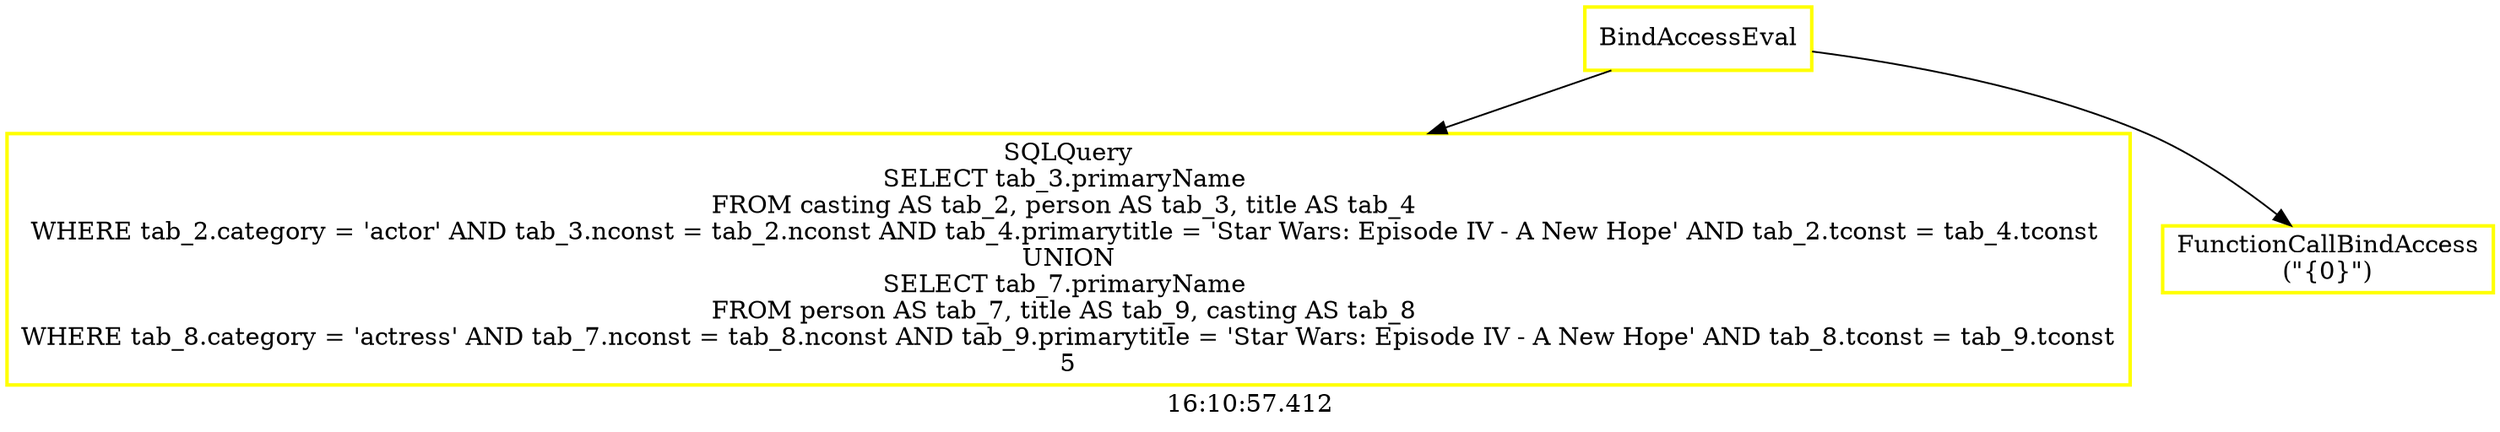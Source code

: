 digraph  g{ graph[label = "16:10:57.412"]
node [shape=rectangle, color=black, fontcolor=black, style=bold] edge [color=black] 0 [label="BindAccessEval", color = yellow] ; 
1 [label="SQLQuery
SELECT tab_3.primaryName 
FROM casting AS tab_2, person AS tab_3, title AS tab_4 
WHERE tab_2.category = 'actor' AND tab_3.nconst = tab_2.nconst AND tab_4.primarytitle = 'Star Wars: Episode IV - A New Hope' AND tab_2.tconst = tab_4.tconst 
UNION
SELECT tab_7.primaryName 
FROM person AS tab_7, title AS tab_9, casting AS tab_8 
WHERE tab_8.category = 'actress' AND tab_7.nconst = tab_8.nconst AND tab_9.primarytitle = 'Star Wars: Episode IV - A New Hope' AND tab_8.tconst = tab_9.tconst
5", color = yellow] ; 
0 -> 1 ; 
2 [label="FunctionCallBindAccess
(\"{0}\")", color = yellow] ; 
0 -> 2 ; 
}

